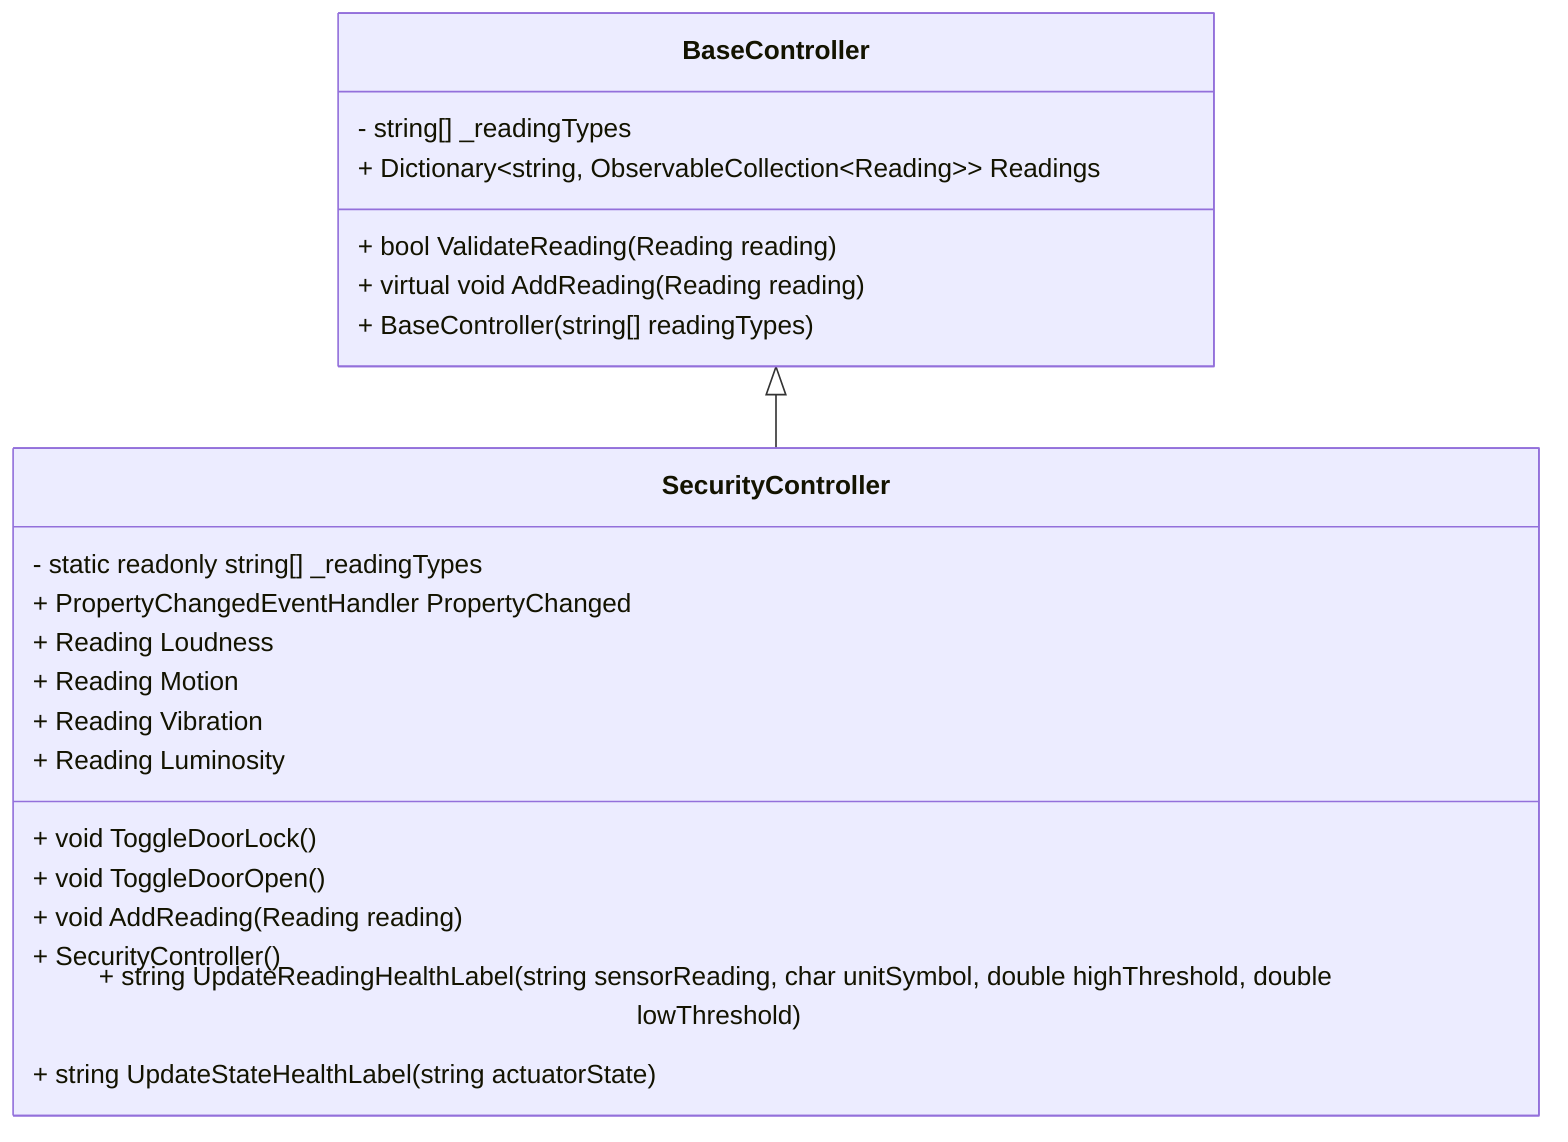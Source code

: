 classDiagram
    class BaseController {
        - string[] _readingTypes
        + Dictionary&lt;string, ObservableCollection&lt;Reading>> Readings
        + bool ValidateReading(Reading reading)
        + virtual void AddReading(Reading reading)
        + BaseController(string[] readingTypes)
    }

    class SecurityController {
        - static readonly string[] _readingTypes
        + PropertyChangedEventHandler PropertyChanged
        + Reading Loudness
        + Reading Motion
        + Reading Vibration
        + Reading Luminosity
        + void ToggleDoorLock()
        + void ToggleDoorOpen()
        + void AddReading(Reading reading)
        + SecurityController()
        + string UpdateReadingHealthLabel(string sensorReading, char unitSymbol, double highThreshold, double lowThreshold)
        + string UpdateStateHealthLabel(string actuatorState)
    }

    BaseController <|-- SecurityController